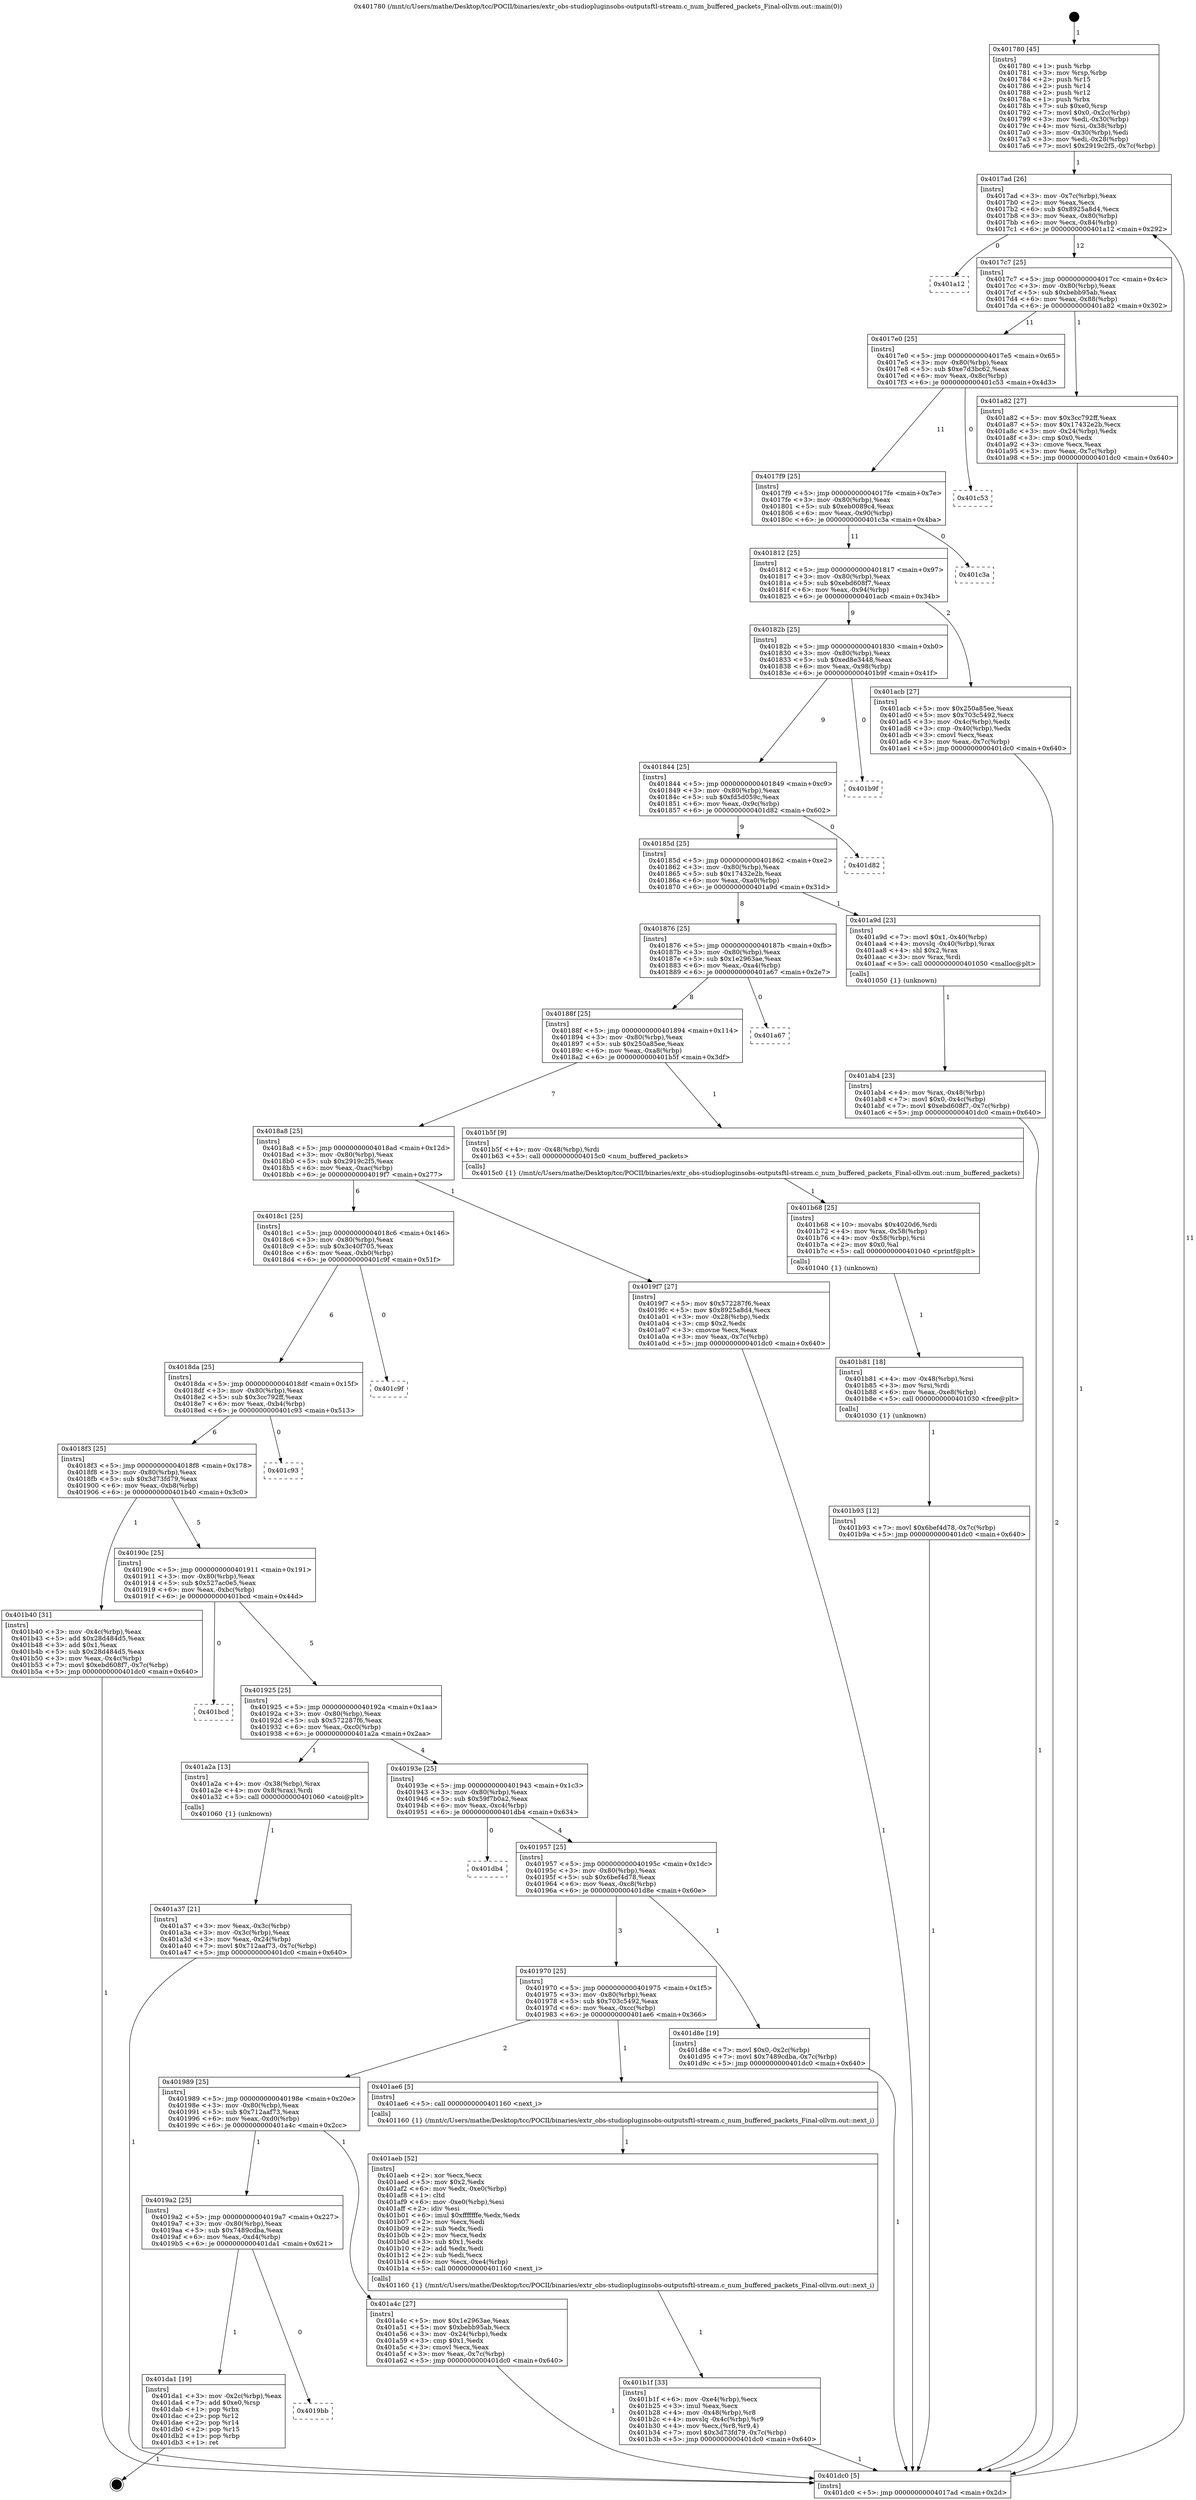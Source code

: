 digraph "0x401780" {
  label = "0x401780 (/mnt/c/Users/mathe/Desktop/tcc/POCII/binaries/extr_obs-studiopluginsobs-outputsftl-stream.c_num_buffered_packets_Final-ollvm.out::main(0))"
  labelloc = "t"
  node[shape=record]

  Entry [label="",width=0.3,height=0.3,shape=circle,fillcolor=black,style=filled]
  "0x4017ad" [label="{
     0x4017ad [26]\l
     | [instrs]\l
     &nbsp;&nbsp;0x4017ad \<+3\>: mov -0x7c(%rbp),%eax\l
     &nbsp;&nbsp;0x4017b0 \<+2\>: mov %eax,%ecx\l
     &nbsp;&nbsp;0x4017b2 \<+6\>: sub $0x8925a8d4,%ecx\l
     &nbsp;&nbsp;0x4017b8 \<+3\>: mov %eax,-0x80(%rbp)\l
     &nbsp;&nbsp;0x4017bb \<+6\>: mov %ecx,-0x84(%rbp)\l
     &nbsp;&nbsp;0x4017c1 \<+6\>: je 0000000000401a12 \<main+0x292\>\l
  }"]
  "0x401a12" [label="{
     0x401a12\l
  }", style=dashed]
  "0x4017c7" [label="{
     0x4017c7 [25]\l
     | [instrs]\l
     &nbsp;&nbsp;0x4017c7 \<+5\>: jmp 00000000004017cc \<main+0x4c\>\l
     &nbsp;&nbsp;0x4017cc \<+3\>: mov -0x80(%rbp),%eax\l
     &nbsp;&nbsp;0x4017cf \<+5\>: sub $0xbebb95ab,%eax\l
     &nbsp;&nbsp;0x4017d4 \<+6\>: mov %eax,-0x88(%rbp)\l
     &nbsp;&nbsp;0x4017da \<+6\>: je 0000000000401a82 \<main+0x302\>\l
  }"]
  Exit [label="",width=0.3,height=0.3,shape=circle,fillcolor=black,style=filled,peripheries=2]
  "0x401a82" [label="{
     0x401a82 [27]\l
     | [instrs]\l
     &nbsp;&nbsp;0x401a82 \<+5\>: mov $0x3cc792ff,%eax\l
     &nbsp;&nbsp;0x401a87 \<+5\>: mov $0x17432e2b,%ecx\l
     &nbsp;&nbsp;0x401a8c \<+3\>: mov -0x24(%rbp),%edx\l
     &nbsp;&nbsp;0x401a8f \<+3\>: cmp $0x0,%edx\l
     &nbsp;&nbsp;0x401a92 \<+3\>: cmove %ecx,%eax\l
     &nbsp;&nbsp;0x401a95 \<+3\>: mov %eax,-0x7c(%rbp)\l
     &nbsp;&nbsp;0x401a98 \<+5\>: jmp 0000000000401dc0 \<main+0x640\>\l
  }"]
  "0x4017e0" [label="{
     0x4017e0 [25]\l
     | [instrs]\l
     &nbsp;&nbsp;0x4017e0 \<+5\>: jmp 00000000004017e5 \<main+0x65\>\l
     &nbsp;&nbsp;0x4017e5 \<+3\>: mov -0x80(%rbp),%eax\l
     &nbsp;&nbsp;0x4017e8 \<+5\>: sub $0xe7d3bc62,%eax\l
     &nbsp;&nbsp;0x4017ed \<+6\>: mov %eax,-0x8c(%rbp)\l
     &nbsp;&nbsp;0x4017f3 \<+6\>: je 0000000000401c53 \<main+0x4d3\>\l
  }"]
  "0x4019bb" [label="{
     0x4019bb\l
  }", style=dashed]
  "0x401c53" [label="{
     0x401c53\l
  }", style=dashed]
  "0x4017f9" [label="{
     0x4017f9 [25]\l
     | [instrs]\l
     &nbsp;&nbsp;0x4017f9 \<+5\>: jmp 00000000004017fe \<main+0x7e\>\l
     &nbsp;&nbsp;0x4017fe \<+3\>: mov -0x80(%rbp),%eax\l
     &nbsp;&nbsp;0x401801 \<+5\>: sub $0xeb0089c4,%eax\l
     &nbsp;&nbsp;0x401806 \<+6\>: mov %eax,-0x90(%rbp)\l
     &nbsp;&nbsp;0x40180c \<+6\>: je 0000000000401c3a \<main+0x4ba\>\l
  }"]
  "0x401da1" [label="{
     0x401da1 [19]\l
     | [instrs]\l
     &nbsp;&nbsp;0x401da1 \<+3\>: mov -0x2c(%rbp),%eax\l
     &nbsp;&nbsp;0x401da4 \<+7\>: add $0xe0,%rsp\l
     &nbsp;&nbsp;0x401dab \<+1\>: pop %rbx\l
     &nbsp;&nbsp;0x401dac \<+2\>: pop %r12\l
     &nbsp;&nbsp;0x401dae \<+2\>: pop %r14\l
     &nbsp;&nbsp;0x401db0 \<+2\>: pop %r15\l
     &nbsp;&nbsp;0x401db2 \<+1\>: pop %rbp\l
     &nbsp;&nbsp;0x401db3 \<+1\>: ret\l
  }"]
  "0x401c3a" [label="{
     0x401c3a\l
  }", style=dashed]
  "0x401812" [label="{
     0x401812 [25]\l
     | [instrs]\l
     &nbsp;&nbsp;0x401812 \<+5\>: jmp 0000000000401817 \<main+0x97\>\l
     &nbsp;&nbsp;0x401817 \<+3\>: mov -0x80(%rbp),%eax\l
     &nbsp;&nbsp;0x40181a \<+5\>: sub $0xebd608f7,%eax\l
     &nbsp;&nbsp;0x40181f \<+6\>: mov %eax,-0x94(%rbp)\l
     &nbsp;&nbsp;0x401825 \<+6\>: je 0000000000401acb \<main+0x34b\>\l
  }"]
  "0x401b93" [label="{
     0x401b93 [12]\l
     | [instrs]\l
     &nbsp;&nbsp;0x401b93 \<+7\>: movl $0x6bef4d78,-0x7c(%rbp)\l
     &nbsp;&nbsp;0x401b9a \<+5\>: jmp 0000000000401dc0 \<main+0x640\>\l
  }"]
  "0x401acb" [label="{
     0x401acb [27]\l
     | [instrs]\l
     &nbsp;&nbsp;0x401acb \<+5\>: mov $0x250a85ee,%eax\l
     &nbsp;&nbsp;0x401ad0 \<+5\>: mov $0x703c5492,%ecx\l
     &nbsp;&nbsp;0x401ad5 \<+3\>: mov -0x4c(%rbp),%edx\l
     &nbsp;&nbsp;0x401ad8 \<+3\>: cmp -0x40(%rbp),%edx\l
     &nbsp;&nbsp;0x401adb \<+3\>: cmovl %ecx,%eax\l
     &nbsp;&nbsp;0x401ade \<+3\>: mov %eax,-0x7c(%rbp)\l
     &nbsp;&nbsp;0x401ae1 \<+5\>: jmp 0000000000401dc0 \<main+0x640\>\l
  }"]
  "0x40182b" [label="{
     0x40182b [25]\l
     | [instrs]\l
     &nbsp;&nbsp;0x40182b \<+5\>: jmp 0000000000401830 \<main+0xb0\>\l
     &nbsp;&nbsp;0x401830 \<+3\>: mov -0x80(%rbp),%eax\l
     &nbsp;&nbsp;0x401833 \<+5\>: sub $0xed8e3448,%eax\l
     &nbsp;&nbsp;0x401838 \<+6\>: mov %eax,-0x98(%rbp)\l
     &nbsp;&nbsp;0x40183e \<+6\>: je 0000000000401b9f \<main+0x41f\>\l
  }"]
  "0x401b81" [label="{
     0x401b81 [18]\l
     | [instrs]\l
     &nbsp;&nbsp;0x401b81 \<+4\>: mov -0x48(%rbp),%rsi\l
     &nbsp;&nbsp;0x401b85 \<+3\>: mov %rsi,%rdi\l
     &nbsp;&nbsp;0x401b88 \<+6\>: mov %eax,-0xe8(%rbp)\l
     &nbsp;&nbsp;0x401b8e \<+5\>: call 0000000000401030 \<free@plt\>\l
     | [calls]\l
     &nbsp;&nbsp;0x401030 \{1\} (unknown)\l
  }"]
  "0x401b9f" [label="{
     0x401b9f\l
  }", style=dashed]
  "0x401844" [label="{
     0x401844 [25]\l
     | [instrs]\l
     &nbsp;&nbsp;0x401844 \<+5\>: jmp 0000000000401849 \<main+0xc9\>\l
     &nbsp;&nbsp;0x401849 \<+3\>: mov -0x80(%rbp),%eax\l
     &nbsp;&nbsp;0x40184c \<+5\>: sub $0xfd5d059c,%eax\l
     &nbsp;&nbsp;0x401851 \<+6\>: mov %eax,-0x9c(%rbp)\l
     &nbsp;&nbsp;0x401857 \<+6\>: je 0000000000401d82 \<main+0x602\>\l
  }"]
  "0x401b68" [label="{
     0x401b68 [25]\l
     | [instrs]\l
     &nbsp;&nbsp;0x401b68 \<+10\>: movabs $0x4020d6,%rdi\l
     &nbsp;&nbsp;0x401b72 \<+4\>: mov %rax,-0x58(%rbp)\l
     &nbsp;&nbsp;0x401b76 \<+4\>: mov -0x58(%rbp),%rsi\l
     &nbsp;&nbsp;0x401b7a \<+2\>: mov $0x0,%al\l
     &nbsp;&nbsp;0x401b7c \<+5\>: call 0000000000401040 \<printf@plt\>\l
     | [calls]\l
     &nbsp;&nbsp;0x401040 \{1\} (unknown)\l
  }"]
  "0x401d82" [label="{
     0x401d82\l
  }", style=dashed]
  "0x40185d" [label="{
     0x40185d [25]\l
     | [instrs]\l
     &nbsp;&nbsp;0x40185d \<+5\>: jmp 0000000000401862 \<main+0xe2\>\l
     &nbsp;&nbsp;0x401862 \<+3\>: mov -0x80(%rbp),%eax\l
     &nbsp;&nbsp;0x401865 \<+5\>: sub $0x17432e2b,%eax\l
     &nbsp;&nbsp;0x40186a \<+6\>: mov %eax,-0xa0(%rbp)\l
     &nbsp;&nbsp;0x401870 \<+6\>: je 0000000000401a9d \<main+0x31d\>\l
  }"]
  "0x401b1f" [label="{
     0x401b1f [33]\l
     | [instrs]\l
     &nbsp;&nbsp;0x401b1f \<+6\>: mov -0xe4(%rbp),%ecx\l
     &nbsp;&nbsp;0x401b25 \<+3\>: imul %eax,%ecx\l
     &nbsp;&nbsp;0x401b28 \<+4\>: mov -0x48(%rbp),%r8\l
     &nbsp;&nbsp;0x401b2c \<+4\>: movslq -0x4c(%rbp),%r9\l
     &nbsp;&nbsp;0x401b30 \<+4\>: mov %ecx,(%r8,%r9,4)\l
     &nbsp;&nbsp;0x401b34 \<+7\>: movl $0x3d73fd79,-0x7c(%rbp)\l
     &nbsp;&nbsp;0x401b3b \<+5\>: jmp 0000000000401dc0 \<main+0x640\>\l
  }"]
  "0x401a9d" [label="{
     0x401a9d [23]\l
     | [instrs]\l
     &nbsp;&nbsp;0x401a9d \<+7\>: movl $0x1,-0x40(%rbp)\l
     &nbsp;&nbsp;0x401aa4 \<+4\>: movslq -0x40(%rbp),%rax\l
     &nbsp;&nbsp;0x401aa8 \<+4\>: shl $0x2,%rax\l
     &nbsp;&nbsp;0x401aac \<+3\>: mov %rax,%rdi\l
     &nbsp;&nbsp;0x401aaf \<+5\>: call 0000000000401050 \<malloc@plt\>\l
     | [calls]\l
     &nbsp;&nbsp;0x401050 \{1\} (unknown)\l
  }"]
  "0x401876" [label="{
     0x401876 [25]\l
     | [instrs]\l
     &nbsp;&nbsp;0x401876 \<+5\>: jmp 000000000040187b \<main+0xfb\>\l
     &nbsp;&nbsp;0x40187b \<+3\>: mov -0x80(%rbp),%eax\l
     &nbsp;&nbsp;0x40187e \<+5\>: sub $0x1e2963ae,%eax\l
     &nbsp;&nbsp;0x401883 \<+6\>: mov %eax,-0xa4(%rbp)\l
     &nbsp;&nbsp;0x401889 \<+6\>: je 0000000000401a67 \<main+0x2e7\>\l
  }"]
  "0x401aeb" [label="{
     0x401aeb [52]\l
     | [instrs]\l
     &nbsp;&nbsp;0x401aeb \<+2\>: xor %ecx,%ecx\l
     &nbsp;&nbsp;0x401aed \<+5\>: mov $0x2,%edx\l
     &nbsp;&nbsp;0x401af2 \<+6\>: mov %edx,-0xe0(%rbp)\l
     &nbsp;&nbsp;0x401af8 \<+1\>: cltd\l
     &nbsp;&nbsp;0x401af9 \<+6\>: mov -0xe0(%rbp),%esi\l
     &nbsp;&nbsp;0x401aff \<+2\>: idiv %esi\l
     &nbsp;&nbsp;0x401b01 \<+6\>: imul $0xfffffffe,%edx,%edx\l
     &nbsp;&nbsp;0x401b07 \<+2\>: mov %ecx,%edi\l
     &nbsp;&nbsp;0x401b09 \<+2\>: sub %edx,%edi\l
     &nbsp;&nbsp;0x401b0b \<+2\>: mov %ecx,%edx\l
     &nbsp;&nbsp;0x401b0d \<+3\>: sub $0x1,%edx\l
     &nbsp;&nbsp;0x401b10 \<+2\>: add %edx,%edi\l
     &nbsp;&nbsp;0x401b12 \<+2\>: sub %edi,%ecx\l
     &nbsp;&nbsp;0x401b14 \<+6\>: mov %ecx,-0xe4(%rbp)\l
     &nbsp;&nbsp;0x401b1a \<+5\>: call 0000000000401160 \<next_i\>\l
     | [calls]\l
     &nbsp;&nbsp;0x401160 \{1\} (/mnt/c/Users/mathe/Desktop/tcc/POCII/binaries/extr_obs-studiopluginsobs-outputsftl-stream.c_num_buffered_packets_Final-ollvm.out::next_i)\l
  }"]
  "0x401a67" [label="{
     0x401a67\l
  }", style=dashed]
  "0x40188f" [label="{
     0x40188f [25]\l
     | [instrs]\l
     &nbsp;&nbsp;0x40188f \<+5\>: jmp 0000000000401894 \<main+0x114\>\l
     &nbsp;&nbsp;0x401894 \<+3\>: mov -0x80(%rbp),%eax\l
     &nbsp;&nbsp;0x401897 \<+5\>: sub $0x250a85ee,%eax\l
     &nbsp;&nbsp;0x40189c \<+6\>: mov %eax,-0xa8(%rbp)\l
     &nbsp;&nbsp;0x4018a2 \<+6\>: je 0000000000401b5f \<main+0x3df\>\l
  }"]
  "0x401ab4" [label="{
     0x401ab4 [23]\l
     | [instrs]\l
     &nbsp;&nbsp;0x401ab4 \<+4\>: mov %rax,-0x48(%rbp)\l
     &nbsp;&nbsp;0x401ab8 \<+7\>: movl $0x0,-0x4c(%rbp)\l
     &nbsp;&nbsp;0x401abf \<+7\>: movl $0xebd608f7,-0x7c(%rbp)\l
     &nbsp;&nbsp;0x401ac6 \<+5\>: jmp 0000000000401dc0 \<main+0x640\>\l
  }"]
  "0x401b5f" [label="{
     0x401b5f [9]\l
     | [instrs]\l
     &nbsp;&nbsp;0x401b5f \<+4\>: mov -0x48(%rbp),%rdi\l
     &nbsp;&nbsp;0x401b63 \<+5\>: call 00000000004015c0 \<num_buffered_packets\>\l
     | [calls]\l
     &nbsp;&nbsp;0x4015c0 \{1\} (/mnt/c/Users/mathe/Desktop/tcc/POCII/binaries/extr_obs-studiopluginsobs-outputsftl-stream.c_num_buffered_packets_Final-ollvm.out::num_buffered_packets)\l
  }"]
  "0x4018a8" [label="{
     0x4018a8 [25]\l
     | [instrs]\l
     &nbsp;&nbsp;0x4018a8 \<+5\>: jmp 00000000004018ad \<main+0x12d\>\l
     &nbsp;&nbsp;0x4018ad \<+3\>: mov -0x80(%rbp),%eax\l
     &nbsp;&nbsp;0x4018b0 \<+5\>: sub $0x2919c2f5,%eax\l
     &nbsp;&nbsp;0x4018b5 \<+6\>: mov %eax,-0xac(%rbp)\l
     &nbsp;&nbsp;0x4018bb \<+6\>: je 00000000004019f7 \<main+0x277\>\l
  }"]
  "0x4019a2" [label="{
     0x4019a2 [25]\l
     | [instrs]\l
     &nbsp;&nbsp;0x4019a2 \<+5\>: jmp 00000000004019a7 \<main+0x227\>\l
     &nbsp;&nbsp;0x4019a7 \<+3\>: mov -0x80(%rbp),%eax\l
     &nbsp;&nbsp;0x4019aa \<+5\>: sub $0x7489cdba,%eax\l
     &nbsp;&nbsp;0x4019af \<+6\>: mov %eax,-0xd4(%rbp)\l
     &nbsp;&nbsp;0x4019b5 \<+6\>: je 0000000000401da1 \<main+0x621\>\l
  }"]
  "0x4019f7" [label="{
     0x4019f7 [27]\l
     | [instrs]\l
     &nbsp;&nbsp;0x4019f7 \<+5\>: mov $0x572287f6,%eax\l
     &nbsp;&nbsp;0x4019fc \<+5\>: mov $0x8925a8d4,%ecx\l
     &nbsp;&nbsp;0x401a01 \<+3\>: mov -0x28(%rbp),%edx\l
     &nbsp;&nbsp;0x401a04 \<+3\>: cmp $0x2,%edx\l
     &nbsp;&nbsp;0x401a07 \<+3\>: cmovne %ecx,%eax\l
     &nbsp;&nbsp;0x401a0a \<+3\>: mov %eax,-0x7c(%rbp)\l
     &nbsp;&nbsp;0x401a0d \<+5\>: jmp 0000000000401dc0 \<main+0x640\>\l
  }"]
  "0x4018c1" [label="{
     0x4018c1 [25]\l
     | [instrs]\l
     &nbsp;&nbsp;0x4018c1 \<+5\>: jmp 00000000004018c6 \<main+0x146\>\l
     &nbsp;&nbsp;0x4018c6 \<+3\>: mov -0x80(%rbp),%eax\l
     &nbsp;&nbsp;0x4018c9 \<+5\>: sub $0x3c40f705,%eax\l
     &nbsp;&nbsp;0x4018ce \<+6\>: mov %eax,-0xb0(%rbp)\l
     &nbsp;&nbsp;0x4018d4 \<+6\>: je 0000000000401c9f \<main+0x51f\>\l
  }"]
  "0x401dc0" [label="{
     0x401dc0 [5]\l
     | [instrs]\l
     &nbsp;&nbsp;0x401dc0 \<+5\>: jmp 00000000004017ad \<main+0x2d\>\l
  }"]
  "0x401780" [label="{
     0x401780 [45]\l
     | [instrs]\l
     &nbsp;&nbsp;0x401780 \<+1\>: push %rbp\l
     &nbsp;&nbsp;0x401781 \<+3\>: mov %rsp,%rbp\l
     &nbsp;&nbsp;0x401784 \<+2\>: push %r15\l
     &nbsp;&nbsp;0x401786 \<+2\>: push %r14\l
     &nbsp;&nbsp;0x401788 \<+2\>: push %r12\l
     &nbsp;&nbsp;0x40178a \<+1\>: push %rbx\l
     &nbsp;&nbsp;0x40178b \<+7\>: sub $0xe0,%rsp\l
     &nbsp;&nbsp;0x401792 \<+7\>: movl $0x0,-0x2c(%rbp)\l
     &nbsp;&nbsp;0x401799 \<+3\>: mov %edi,-0x30(%rbp)\l
     &nbsp;&nbsp;0x40179c \<+4\>: mov %rsi,-0x38(%rbp)\l
     &nbsp;&nbsp;0x4017a0 \<+3\>: mov -0x30(%rbp),%edi\l
     &nbsp;&nbsp;0x4017a3 \<+3\>: mov %edi,-0x28(%rbp)\l
     &nbsp;&nbsp;0x4017a6 \<+7\>: movl $0x2919c2f5,-0x7c(%rbp)\l
  }"]
  "0x401a4c" [label="{
     0x401a4c [27]\l
     | [instrs]\l
     &nbsp;&nbsp;0x401a4c \<+5\>: mov $0x1e2963ae,%eax\l
     &nbsp;&nbsp;0x401a51 \<+5\>: mov $0xbebb95ab,%ecx\l
     &nbsp;&nbsp;0x401a56 \<+3\>: mov -0x24(%rbp),%edx\l
     &nbsp;&nbsp;0x401a59 \<+3\>: cmp $0x1,%edx\l
     &nbsp;&nbsp;0x401a5c \<+3\>: cmovl %ecx,%eax\l
     &nbsp;&nbsp;0x401a5f \<+3\>: mov %eax,-0x7c(%rbp)\l
     &nbsp;&nbsp;0x401a62 \<+5\>: jmp 0000000000401dc0 \<main+0x640\>\l
  }"]
  "0x401c9f" [label="{
     0x401c9f\l
  }", style=dashed]
  "0x4018da" [label="{
     0x4018da [25]\l
     | [instrs]\l
     &nbsp;&nbsp;0x4018da \<+5\>: jmp 00000000004018df \<main+0x15f\>\l
     &nbsp;&nbsp;0x4018df \<+3\>: mov -0x80(%rbp),%eax\l
     &nbsp;&nbsp;0x4018e2 \<+5\>: sub $0x3cc792ff,%eax\l
     &nbsp;&nbsp;0x4018e7 \<+6\>: mov %eax,-0xb4(%rbp)\l
     &nbsp;&nbsp;0x4018ed \<+6\>: je 0000000000401c93 \<main+0x513\>\l
  }"]
  "0x401989" [label="{
     0x401989 [25]\l
     | [instrs]\l
     &nbsp;&nbsp;0x401989 \<+5\>: jmp 000000000040198e \<main+0x20e\>\l
     &nbsp;&nbsp;0x40198e \<+3\>: mov -0x80(%rbp),%eax\l
     &nbsp;&nbsp;0x401991 \<+5\>: sub $0x712aaf73,%eax\l
     &nbsp;&nbsp;0x401996 \<+6\>: mov %eax,-0xd0(%rbp)\l
     &nbsp;&nbsp;0x40199c \<+6\>: je 0000000000401a4c \<main+0x2cc\>\l
  }"]
  "0x401c93" [label="{
     0x401c93\l
  }", style=dashed]
  "0x4018f3" [label="{
     0x4018f3 [25]\l
     | [instrs]\l
     &nbsp;&nbsp;0x4018f3 \<+5\>: jmp 00000000004018f8 \<main+0x178\>\l
     &nbsp;&nbsp;0x4018f8 \<+3\>: mov -0x80(%rbp),%eax\l
     &nbsp;&nbsp;0x4018fb \<+5\>: sub $0x3d73fd79,%eax\l
     &nbsp;&nbsp;0x401900 \<+6\>: mov %eax,-0xb8(%rbp)\l
     &nbsp;&nbsp;0x401906 \<+6\>: je 0000000000401b40 \<main+0x3c0\>\l
  }"]
  "0x401ae6" [label="{
     0x401ae6 [5]\l
     | [instrs]\l
     &nbsp;&nbsp;0x401ae6 \<+5\>: call 0000000000401160 \<next_i\>\l
     | [calls]\l
     &nbsp;&nbsp;0x401160 \{1\} (/mnt/c/Users/mathe/Desktop/tcc/POCII/binaries/extr_obs-studiopluginsobs-outputsftl-stream.c_num_buffered_packets_Final-ollvm.out::next_i)\l
  }"]
  "0x401b40" [label="{
     0x401b40 [31]\l
     | [instrs]\l
     &nbsp;&nbsp;0x401b40 \<+3\>: mov -0x4c(%rbp),%eax\l
     &nbsp;&nbsp;0x401b43 \<+5\>: add $0x28d484d5,%eax\l
     &nbsp;&nbsp;0x401b48 \<+3\>: add $0x1,%eax\l
     &nbsp;&nbsp;0x401b4b \<+5\>: sub $0x28d484d5,%eax\l
     &nbsp;&nbsp;0x401b50 \<+3\>: mov %eax,-0x4c(%rbp)\l
     &nbsp;&nbsp;0x401b53 \<+7\>: movl $0xebd608f7,-0x7c(%rbp)\l
     &nbsp;&nbsp;0x401b5a \<+5\>: jmp 0000000000401dc0 \<main+0x640\>\l
  }"]
  "0x40190c" [label="{
     0x40190c [25]\l
     | [instrs]\l
     &nbsp;&nbsp;0x40190c \<+5\>: jmp 0000000000401911 \<main+0x191\>\l
     &nbsp;&nbsp;0x401911 \<+3\>: mov -0x80(%rbp),%eax\l
     &nbsp;&nbsp;0x401914 \<+5\>: sub $0x527ac0e5,%eax\l
     &nbsp;&nbsp;0x401919 \<+6\>: mov %eax,-0xbc(%rbp)\l
     &nbsp;&nbsp;0x40191f \<+6\>: je 0000000000401bcd \<main+0x44d\>\l
  }"]
  "0x401970" [label="{
     0x401970 [25]\l
     | [instrs]\l
     &nbsp;&nbsp;0x401970 \<+5\>: jmp 0000000000401975 \<main+0x1f5\>\l
     &nbsp;&nbsp;0x401975 \<+3\>: mov -0x80(%rbp),%eax\l
     &nbsp;&nbsp;0x401978 \<+5\>: sub $0x703c5492,%eax\l
     &nbsp;&nbsp;0x40197d \<+6\>: mov %eax,-0xcc(%rbp)\l
     &nbsp;&nbsp;0x401983 \<+6\>: je 0000000000401ae6 \<main+0x366\>\l
  }"]
  "0x401bcd" [label="{
     0x401bcd\l
  }", style=dashed]
  "0x401925" [label="{
     0x401925 [25]\l
     | [instrs]\l
     &nbsp;&nbsp;0x401925 \<+5\>: jmp 000000000040192a \<main+0x1aa\>\l
     &nbsp;&nbsp;0x40192a \<+3\>: mov -0x80(%rbp),%eax\l
     &nbsp;&nbsp;0x40192d \<+5\>: sub $0x572287f6,%eax\l
     &nbsp;&nbsp;0x401932 \<+6\>: mov %eax,-0xc0(%rbp)\l
     &nbsp;&nbsp;0x401938 \<+6\>: je 0000000000401a2a \<main+0x2aa\>\l
  }"]
  "0x401d8e" [label="{
     0x401d8e [19]\l
     | [instrs]\l
     &nbsp;&nbsp;0x401d8e \<+7\>: movl $0x0,-0x2c(%rbp)\l
     &nbsp;&nbsp;0x401d95 \<+7\>: movl $0x7489cdba,-0x7c(%rbp)\l
     &nbsp;&nbsp;0x401d9c \<+5\>: jmp 0000000000401dc0 \<main+0x640\>\l
  }"]
  "0x401a2a" [label="{
     0x401a2a [13]\l
     | [instrs]\l
     &nbsp;&nbsp;0x401a2a \<+4\>: mov -0x38(%rbp),%rax\l
     &nbsp;&nbsp;0x401a2e \<+4\>: mov 0x8(%rax),%rdi\l
     &nbsp;&nbsp;0x401a32 \<+5\>: call 0000000000401060 \<atoi@plt\>\l
     | [calls]\l
     &nbsp;&nbsp;0x401060 \{1\} (unknown)\l
  }"]
  "0x40193e" [label="{
     0x40193e [25]\l
     | [instrs]\l
     &nbsp;&nbsp;0x40193e \<+5\>: jmp 0000000000401943 \<main+0x1c3\>\l
     &nbsp;&nbsp;0x401943 \<+3\>: mov -0x80(%rbp),%eax\l
     &nbsp;&nbsp;0x401946 \<+5\>: sub $0x59f7b0a2,%eax\l
     &nbsp;&nbsp;0x40194b \<+6\>: mov %eax,-0xc4(%rbp)\l
     &nbsp;&nbsp;0x401951 \<+6\>: je 0000000000401db4 \<main+0x634\>\l
  }"]
  "0x401a37" [label="{
     0x401a37 [21]\l
     | [instrs]\l
     &nbsp;&nbsp;0x401a37 \<+3\>: mov %eax,-0x3c(%rbp)\l
     &nbsp;&nbsp;0x401a3a \<+3\>: mov -0x3c(%rbp),%eax\l
     &nbsp;&nbsp;0x401a3d \<+3\>: mov %eax,-0x24(%rbp)\l
     &nbsp;&nbsp;0x401a40 \<+7\>: movl $0x712aaf73,-0x7c(%rbp)\l
     &nbsp;&nbsp;0x401a47 \<+5\>: jmp 0000000000401dc0 \<main+0x640\>\l
  }"]
  "0x401957" [label="{
     0x401957 [25]\l
     | [instrs]\l
     &nbsp;&nbsp;0x401957 \<+5\>: jmp 000000000040195c \<main+0x1dc\>\l
     &nbsp;&nbsp;0x40195c \<+3\>: mov -0x80(%rbp),%eax\l
     &nbsp;&nbsp;0x40195f \<+5\>: sub $0x6bef4d78,%eax\l
     &nbsp;&nbsp;0x401964 \<+6\>: mov %eax,-0xc8(%rbp)\l
     &nbsp;&nbsp;0x40196a \<+6\>: je 0000000000401d8e \<main+0x60e\>\l
  }"]
  "0x401db4" [label="{
     0x401db4\l
  }", style=dashed]
  Entry -> "0x401780" [label=" 1"]
  "0x4017ad" -> "0x401a12" [label=" 0"]
  "0x4017ad" -> "0x4017c7" [label=" 12"]
  "0x401da1" -> Exit [label=" 1"]
  "0x4017c7" -> "0x401a82" [label=" 1"]
  "0x4017c7" -> "0x4017e0" [label=" 11"]
  "0x4019a2" -> "0x4019bb" [label=" 0"]
  "0x4017e0" -> "0x401c53" [label=" 0"]
  "0x4017e0" -> "0x4017f9" [label=" 11"]
  "0x4019a2" -> "0x401da1" [label=" 1"]
  "0x4017f9" -> "0x401c3a" [label=" 0"]
  "0x4017f9" -> "0x401812" [label=" 11"]
  "0x401d8e" -> "0x401dc0" [label=" 1"]
  "0x401812" -> "0x401acb" [label=" 2"]
  "0x401812" -> "0x40182b" [label=" 9"]
  "0x401b93" -> "0x401dc0" [label=" 1"]
  "0x40182b" -> "0x401b9f" [label=" 0"]
  "0x40182b" -> "0x401844" [label=" 9"]
  "0x401b81" -> "0x401b93" [label=" 1"]
  "0x401844" -> "0x401d82" [label=" 0"]
  "0x401844" -> "0x40185d" [label=" 9"]
  "0x401b68" -> "0x401b81" [label=" 1"]
  "0x40185d" -> "0x401a9d" [label=" 1"]
  "0x40185d" -> "0x401876" [label=" 8"]
  "0x401b5f" -> "0x401b68" [label=" 1"]
  "0x401876" -> "0x401a67" [label=" 0"]
  "0x401876" -> "0x40188f" [label=" 8"]
  "0x401b40" -> "0x401dc0" [label=" 1"]
  "0x40188f" -> "0x401b5f" [label=" 1"]
  "0x40188f" -> "0x4018a8" [label=" 7"]
  "0x401b1f" -> "0x401dc0" [label=" 1"]
  "0x4018a8" -> "0x4019f7" [label=" 1"]
  "0x4018a8" -> "0x4018c1" [label=" 6"]
  "0x4019f7" -> "0x401dc0" [label=" 1"]
  "0x401780" -> "0x4017ad" [label=" 1"]
  "0x401dc0" -> "0x4017ad" [label=" 11"]
  "0x401aeb" -> "0x401b1f" [label=" 1"]
  "0x4018c1" -> "0x401c9f" [label=" 0"]
  "0x4018c1" -> "0x4018da" [label=" 6"]
  "0x401ae6" -> "0x401aeb" [label=" 1"]
  "0x4018da" -> "0x401c93" [label=" 0"]
  "0x4018da" -> "0x4018f3" [label=" 6"]
  "0x401ab4" -> "0x401dc0" [label=" 1"]
  "0x4018f3" -> "0x401b40" [label=" 1"]
  "0x4018f3" -> "0x40190c" [label=" 5"]
  "0x401a9d" -> "0x401ab4" [label=" 1"]
  "0x40190c" -> "0x401bcd" [label=" 0"]
  "0x40190c" -> "0x401925" [label=" 5"]
  "0x401a4c" -> "0x401dc0" [label=" 1"]
  "0x401925" -> "0x401a2a" [label=" 1"]
  "0x401925" -> "0x40193e" [label=" 4"]
  "0x401a2a" -> "0x401a37" [label=" 1"]
  "0x401a37" -> "0x401dc0" [label=" 1"]
  "0x401989" -> "0x4019a2" [label=" 1"]
  "0x40193e" -> "0x401db4" [label=" 0"]
  "0x40193e" -> "0x401957" [label=" 4"]
  "0x401989" -> "0x401a4c" [label=" 1"]
  "0x401957" -> "0x401d8e" [label=" 1"]
  "0x401957" -> "0x401970" [label=" 3"]
  "0x401a82" -> "0x401dc0" [label=" 1"]
  "0x401970" -> "0x401ae6" [label=" 1"]
  "0x401970" -> "0x401989" [label=" 2"]
  "0x401acb" -> "0x401dc0" [label=" 2"]
}
